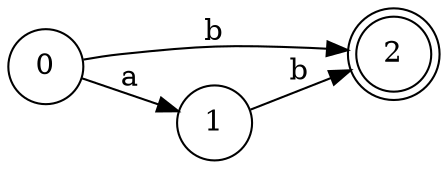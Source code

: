 digraph finite_state_machine {
	rankdir=LR size="8,5"
	node [shape=doublecircle]
	2

	node [shape=circle]
	0 -> 1 [label=a
]
	0 -> 2 [label=b
]
	1 -> 2 [label=b
]
}
